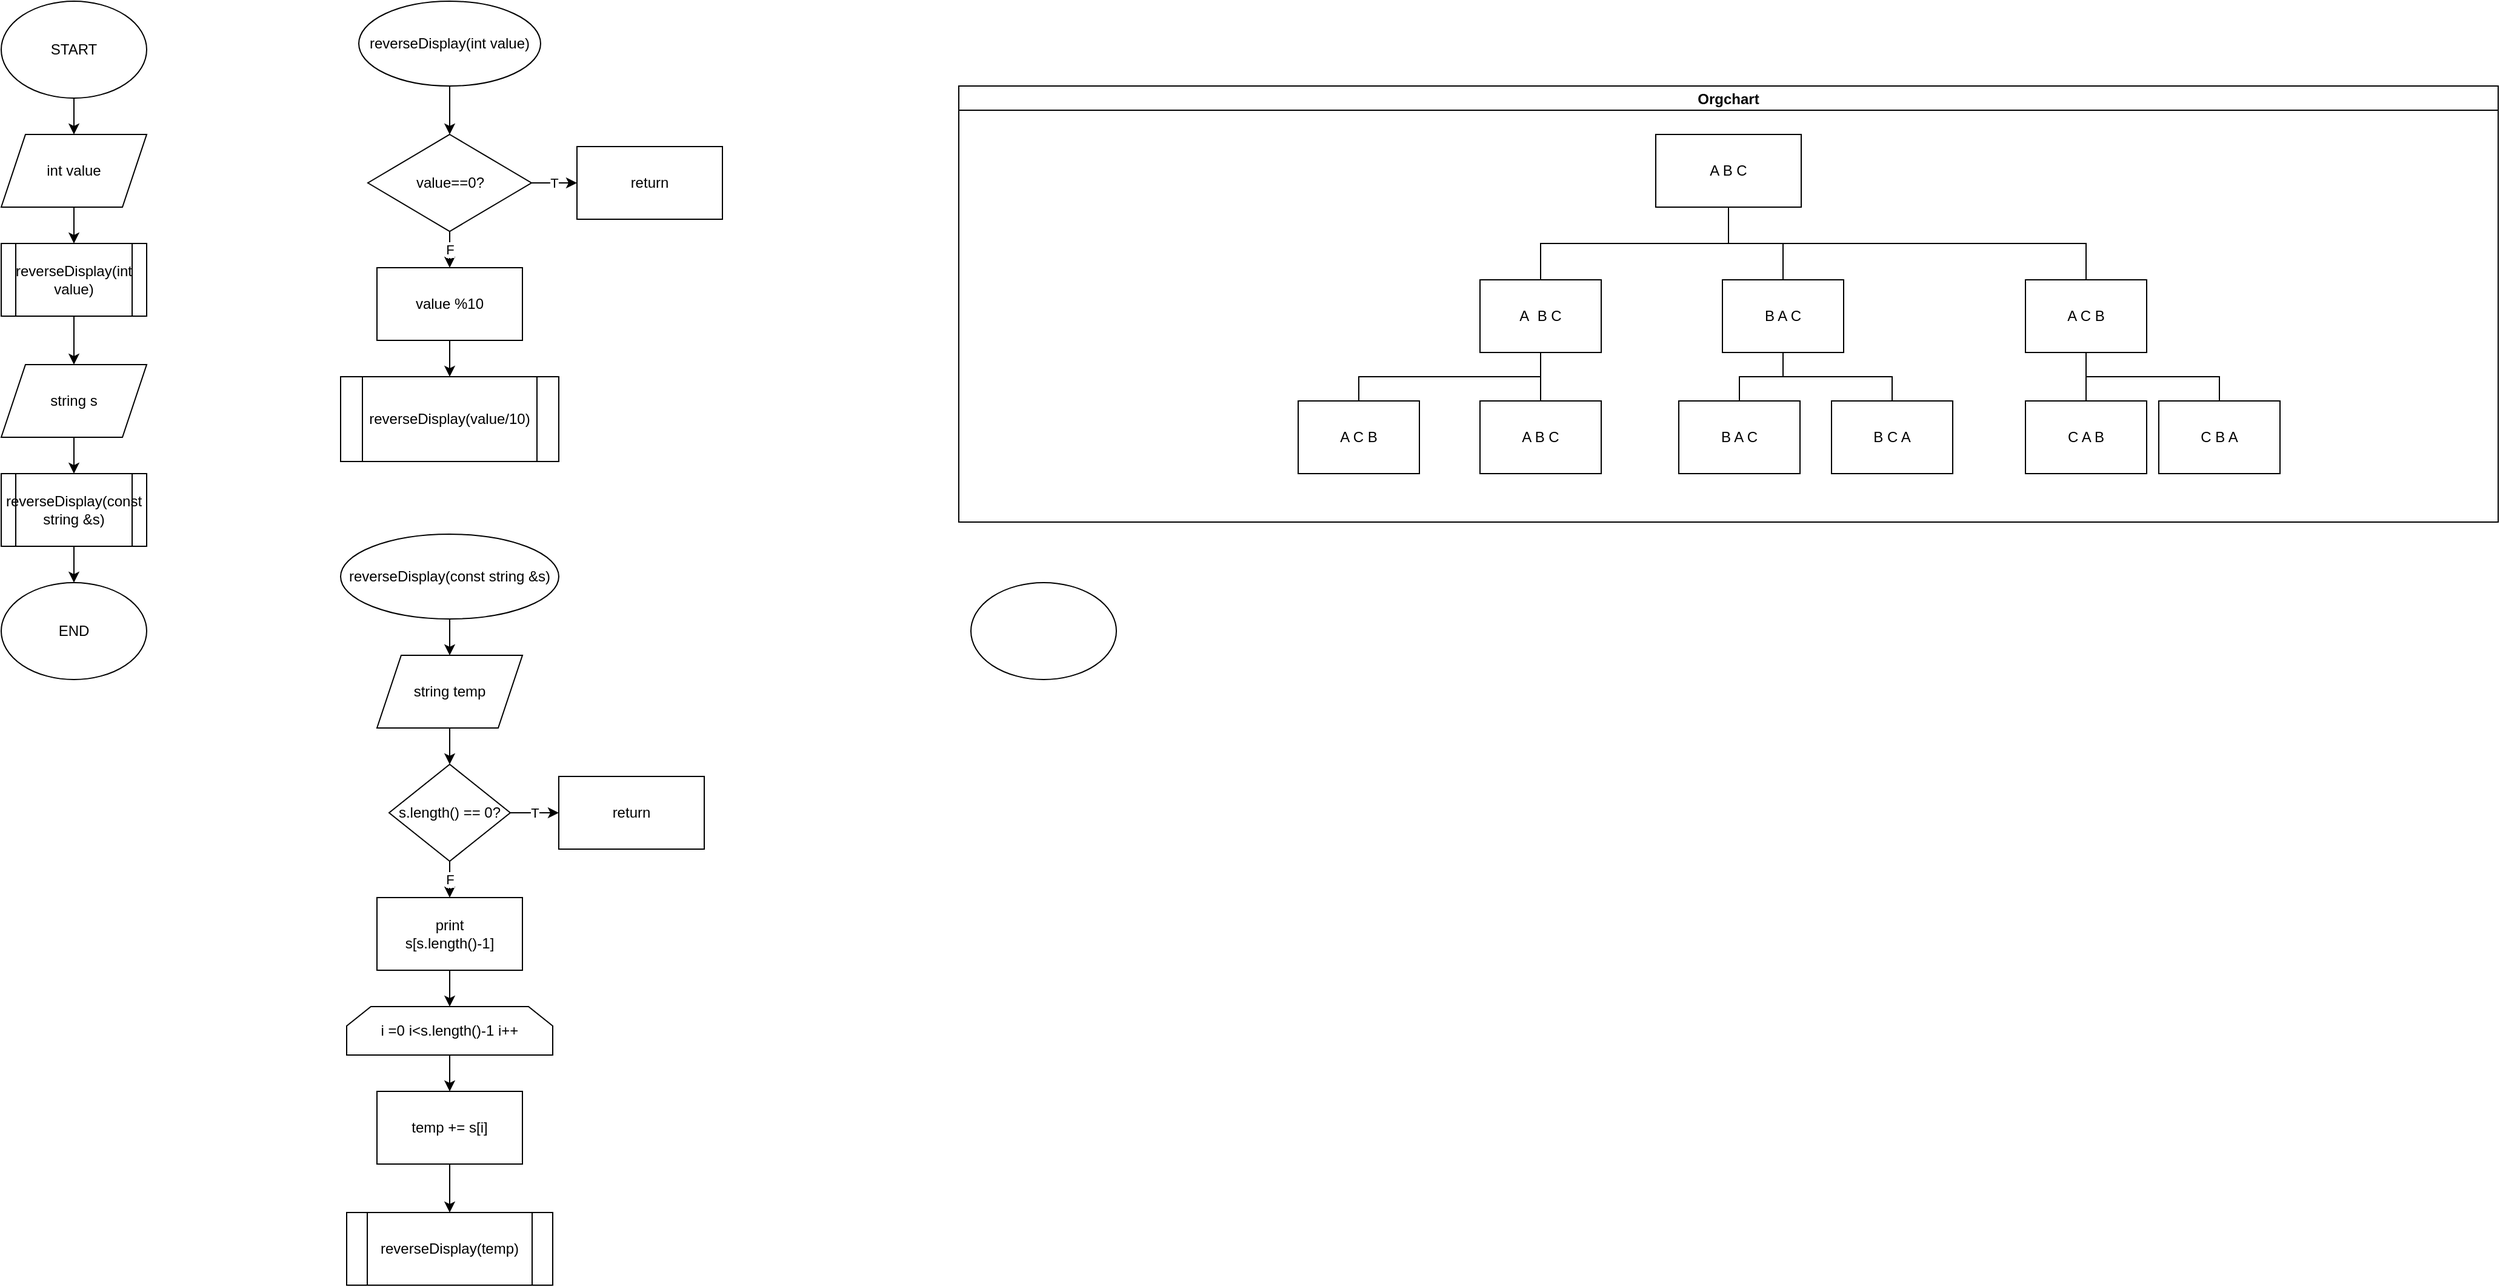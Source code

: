 <mxfile version="19.0.1" type="github">
  <diagram id="C5RBs43oDa-KdzZeNtuy" name="Page-1">
    <mxGraphModel dx="2370" dy="1523" grid="1" gridSize="10" guides="1" tooltips="1" connect="1" arrows="1" fold="1" page="1" pageScale="1" pageWidth="827" pageHeight="1169" math="0" shadow="0">
      <root>
        <mxCell id="WIyWlLk6GJQsqaUBKTNV-0" />
        <mxCell id="WIyWlLk6GJQsqaUBKTNV-1" parent="WIyWlLk6GJQsqaUBKTNV-0" />
        <mxCell id="GurUiTmw81_vaHMGaT-g-2" style="edgeStyle=orthogonalEdgeStyle;rounded=0;orthogonalLoop=1;jettySize=auto;html=1;exitX=0.5;exitY=1;exitDx=0;exitDy=0;entryX=0.5;entryY=0;entryDx=0;entryDy=0;" edge="1" parent="WIyWlLk6GJQsqaUBKTNV-1" source="GurUiTmw81_vaHMGaT-g-0" target="GurUiTmw81_vaHMGaT-g-1">
          <mxGeometry relative="1" as="geometry" />
        </mxCell>
        <mxCell id="GurUiTmw81_vaHMGaT-g-0" value="START" style="ellipse;whiteSpace=wrap;html=1;" vertex="1" parent="WIyWlLk6GJQsqaUBKTNV-1">
          <mxGeometry x="170" y="30" width="120" height="80" as="geometry" />
        </mxCell>
        <mxCell id="GurUiTmw81_vaHMGaT-g-6" style="edgeStyle=orthogonalEdgeStyle;rounded=0;orthogonalLoop=1;jettySize=auto;html=1;exitX=0.5;exitY=1;exitDx=0;exitDy=0;entryX=0.5;entryY=0;entryDx=0;entryDy=0;" edge="1" parent="WIyWlLk6GJQsqaUBKTNV-1" source="GurUiTmw81_vaHMGaT-g-1" target="GurUiTmw81_vaHMGaT-g-4">
          <mxGeometry relative="1" as="geometry" />
        </mxCell>
        <mxCell id="GurUiTmw81_vaHMGaT-g-1" value="int value" style="shape=parallelogram;perimeter=parallelogramPerimeter;whiteSpace=wrap;html=1;fixedSize=1;" vertex="1" parent="WIyWlLk6GJQsqaUBKTNV-1">
          <mxGeometry x="170" y="140" width="120" height="60" as="geometry" />
        </mxCell>
        <mxCell id="GurUiTmw81_vaHMGaT-g-59" style="edgeStyle=orthogonalEdgeStyle;rounded=0;orthogonalLoop=1;jettySize=auto;html=1;exitX=0.5;exitY=1;exitDx=0;exitDy=0;entryX=0.5;entryY=0;entryDx=0;entryDy=0;" edge="1" parent="WIyWlLk6GJQsqaUBKTNV-1" source="GurUiTmw81_vaHMGaT-g-4" target="GurUiTmw81_vaHMGaT-g-25">
          <mxGeometry relative="1" as="geometry" />
        </mxCell>
        <mxCell id="GurUiTmw81_vaHMGaT-g-4" value="reverseDisplay(int value)" style="shape=process;whiteSpace=wrap;html=1;backgroundOutline=1;" vertex="1" parent="WIyWlLk6GJQsqaUBKTNV-1">
          <mxGeometry x="170" y="230" width="120" height="60" as="geometry" />
        </mxCell>
        <mxCell id="GurUiTmw81_vaHMGaT-g-16" value="" style="edgeStyle=orthogonalEdgeStyle;rounded=0;orthogonalLoop=1;jettySize=auto;html=1;" edge="1" parent="WIyWlLk6GJQsqaUBKTNV-1" source="GurUiTmw81_vaHMGaT-g-13" target="GurUiTmw81_vaHMGaT-g-15">
          <mxGeometry relative="1" as="geometry" />
        </mxCell>
        <mxCell id="GurUiTmw81_vaHMGaT-g-13" value="reverseDisplay(int value)" style="ellipse;whiteSpace=wrap;html=1;" vertex="1" parent="WIyWlLk6GJQsqaUBKTNV-1">
          <mxGeometry x="465" y="30" width="150" height="70" as="geometry" />
        </mxCell>
        <mxCell id="GurUiTmw81_vaHMGaT-g-19" value="T" style="edgeStyle=orthogonalEdgeStyle;rounded=0;orthogonalLoop=1;jettySize=auto;html=1;" edge="1" parent="WIyWlLk6GJQsqaUBKTNV-1" source="GurUiTmw81_vaHMGaT-g-15" target="GurUiTmw81_vaHMGaT-g-18">
          <mxGeometry relative="1" as="geometry" />
        </mxCell>
        <mxCell id="GurUiTmw81_vaHMGaT-g-20" value="F" style="edgeStyle=orthogonalEdgeStyle;rounded=0;orthogonalLoop=1;jettySize=auto;html=1;exitX=0.5;exitY=1;exitDx=0;exitDy=0;entryX=0.5;entryY=0;entryDx=0;entryDy=0;" edge="1" parent="WIyWlLk6GJQsqaUBKTNV-1" source="GurUiTmw81_vaHMGaT-g-15" target="GurUiTmw81_vaHMGaT-g-21">
          <mxGeometry relative="1" as="geometry">
            <mxPoint x="540.471" y="260.0" as="targetPoint" />
          </mxGeometry>
        </mxCell>
        <mxCell id="GurUiTmw81_vaHMGaT-g-15" value="value==0?" style="rhombus;whiteSpace=wrap;html=1;" vertex="1" parent="WIyWlLk6GJQsqaUBKTNV-1">
          <mxGeometry x="472.5" y="140" width="135" height="80" as="geometry" />
        </mxCell>
        <mxCell id="GurUiTmw81_vaHMGaT-g-18" value="return" style="whiteSpace=wrap;html=1;" vertex="1" parent="WIyWlLk6GJQsqaUBKTNV-1">
          <mxGeometry x="645" y="150" width="120" height="60" as="geometry" />
        </mxCell>
        <mxCell id="GurUiTmw81_vaHMGaT-g-49" style="edgeStyle=orthogonalEdgeStyle;rounded=0;orthogonalLoop=1;jettySize=auto;html=1;exitX=0.5;exitY=1;exitDx=0;exitDy=0;entryX=0.5;entryY=0;entryDx=0;entryDy=0;" edge="1" parent="WIyWlLk6GJQsqaUBKTNV-1" source="GurUiTmw81_vaHMGaT-g-21" target="GurUiTmw81_vaHMGaT-g-48">
          <mxGeometry relative="1" as="geometry" />
        </mxCell>
        <mxCell id="GurUiTmw81_vaHMGaT-g-21" value="value %10" style="rounded=0;whiteSpace=wrap;html=1;" vertex="1" parent="WIyWlLk6GJQsqaUBKTNV-1">
          <mxGeometry x="480" y="250" width="120" height="60" as="geometry" />
        </mxCell>
        <mxCell id="GurUiTmw81_vaHMGaT-g-29" value="" style="edgeStyle=orthogonalEdgeStyle;rounded=0;orthogonalLoop=1;jettySize=auto;html=1;" edge="1" parent="WIyWlLk6GJQsqaUBKTNV-1" source="GurUiTmw81_vaHMGaT-g-25" target="GurUiTmw81_vaHMGaT-g-28">
          <mxGeometry relative="1" as="geometry" />
        </mxCell>
        <mxCell id="GurUiTmw81_vaHMGaT-g-25" value="string s" style="shape=parallelogram;perimeter=parallelogramPerimeter;whiteSpace=wrap;html=1;fixedSize=1;" vertex="1" parent="WIyWlLk6GJQsqaUBKTNV-1">
          <mxGeometry x="170" y="330" width="120" height="60" as="geometry" />
        </mxCell>
        <mxCell id="GurUiTmw81_vaHMGaT-g-31" value="" style="edgeStyle=orthogonalEdgeStyle;rounded=0;orthogonalLoop=1;jettySize=auto;html=1;" edge="1" parent="WIyWlLk6GJQsqaUBKTNV-1" source="GurUiTmw81_vaHMGaT-g-28" target="GurUiTmw81_vaHMGaT-g-30">
          <mxGeometry relative="1" as="geometry" />
        </mxCell>
        <mxCell id="GurUiTmw81_vaHMGaT-g-28" value="reverseDisplay(const string &amp;amp;s)" style="shape=process;whiteSpace=wrap;html=1;backgroundOutline=1;" vertex="1" parent="WIyWlLk6GJQsqaUBKTNV-1">
          <mxGeometry x="170" y="420" width="120" height="60" as="geometry" />
        </mxCell>
        <mxCell id="GurUiTmw81_vaHMGaT-g-30" value="END" style="ellipse;whiteSpace=wrap;html=1;" vertex="1" parent="WIyWlLk6GJQsqaUBKTNV-1">
          <mxGeometry x="170" y="510" width="120" height="80" as="geometry" />
        </mxCell>
        <mxCell id="GurUiTmw81_vaHMGaT-g-36" style="edgeStyle=orthogonalEdgeStyle;rounded=0;orthogonalLoop=1;jettySize=auto;html=1;entryX=0.5;entryY=0;entryDx=0;entryDy=0;" edge="1" parent="WIyWlLk6GJQsqaUBKTNV-1" source="GurUiTmw81_vaHMGaT-g-32" target="GurUiTmw81_vaHMGaT-g-35">
          <mxGeometry relative="1" as="geometry" />
        </mxCell>
        <mxCell id="GurUiTmw81_vaHMGaT-g-32" value="reverseDisplay(const string &amp;amp;s)" style="ellipse;whiteSpace=wrap;html=1;" vertex="1" parent="WIyWlLk6GJQsqaUBKTNV-1">
          <mxGeometry x="450" y="470" width="180" height="70" as="geometry" />
        </mxCell>
        <mxCell id="GurUiTmw81_vaHMGaT-g-38" value="" style="edgeStyle=orthogonalEdgeStyle;rounded=0;orthogonalLoop=1;jettySize=auto;html=1;" edge="1" parent="WIyWlLk6GJQsqaUBKTNV-1" source="GurUiTmw81_vaHMGaT-g-35" target="GurUiTmw81_vaHMGaT-g-37">
          <mxGeometry relative="1" as="geometry" />
        </mxCell>
        <mxCell id="GurUiTmw81_vaHMGaT-g-35" value="string temp" style="shape=parallelogram;perimeter=parallelogramPerimeter;whiteSpace=wrap;html=1;fixedSize=1;" vertex="1" parent="WIyWlLk6GJQsqaUBKTNV-1">
          <mxGeometry x="480" y="570" width="120" height="60" as="geometry" />
        </mxCell>
        <mxCell id="GurUiTmw81_vaHMGaT-g-41" value="T" style="edgeStyle=orthogonalEdgeStyle;rounded=0;orthogonalLoop=1;jettySize=auto;html=1;" edge="1" parent="WIyWlLk6GJQsqaUBKTNV-1" source="GurUiTmw81_vaHMGaT-g-37" target="GurUiTmw81_vaHMGaT-g-40">
          <mxGeometry relative="1" as="geometry" />
        </mxCell>
        <mxCell id="GurUiTmw81_vaHMGaT-g-51" value="F" style="edgeStyle=orthogonalEdgeStyle;rounded=0;orthogonalLoop=1;jettySize=auto;html=1;exitX=0.5;exitY=1;exitDx=0;exitDy=0;entryX=0.5;entryY=0;entryDx=0;entryDy=0;" edge="1" parent="WIyWlLk6GJQsqaUBKTNV-1" source="GurUiTmw81_vaHMGaT-g-37" target="GurUiTmw81_vaHMGaT-g-50">
          <mxGeometry relative="1" as="geometry" />
        </mxCell>
        <mxCell id="GurUiTmw81_vaHMGaT-g-37" value="s.length() == 0?" style="rhombus;whiteSpace=wrap;html=1;" vertex="1" parent="WIyWlLk6GJQsqaUBKTNV-1">
          <mxGeometry x="490" y="660" width="100" height="80" as="geometry" />
        </mxCell>
        <mxCell id="GurUiTmw81_vaHMGaT-g-40" value="return" style="whiteSpace=wrap;html=1;" vertex="1" parent="WIyWlLk6GJQsqaUBKTNV-1">
          <mxGeometry x="630" y="670" width="120" height="60" as="geometry" />
        </mxCell>
        <mxCell id="GurUiTmw81_vaHMGaT-g-48" value="reverseDisplay(value/10)" style="shape=process;whiteSpace=wrap;html=1;backgroundOutline=1;" vertex="1" parent="WIyWlLk6GJQsqaUBKTNV-1">
          <mxGeometry x="450" y="340" width="180" height="70" as="geometry" />
        </mxCell>
        <mxCell id="GurUiTmw81_vaHMGaT-g-54" style="edgeStyle=orthogonalEdgeStyle;rounded=0;orthogonalLoop=1;jettySize=auto;html=1;exitX=0.5;exitY=1;exitDx=0;exitDy=0;entryX=0.5;entryY=0;entryDx=0;entryDy=0;" edge="1" parent="WIyWlLk6GJQsqaUBKTNV-1" source="GurUiTmw81_vaHMGaT-g-50" target="GurUiTmw81_vaHMGaT-g-52">
          <mxGeometry relative="1" as="geometry" />
        </mxCell>
        <mxCell id="GurUiTmw81_vaHMGaT-g-50" value="print&lt;br&gt;s[s.length()-1]" style="rounded=0;whiteSpace=wrap;html=1;" vertex="1" parent="WIyWlLk6GJQsqaUBKTNV-1">
          <mxGeometry x="480" y="770" width="120" height="60" as="geometry" />
        </mxCell>
        <mxCell id="GurUiTmw81_vaHMGaT-g-56" style="edgeStyle=orthogonalEdgeStyle;rounded=0;orthogonalLoop=1;jettySize=auto;html=1;exitX=0.5;exitY=1;exitDx=0;exitDy=0;entryX=0.5;entryY=0;entryDx=0;entryDy=0;" edge="1" parent="WIyWlLk6GJQsqaUBKTNV-1" source="GurUiTmw81_vaHMGaT-g-52" target="GurUiTmw81_vaHMGaT-g-55">
          <mxGeometry relative="1" as="geometry" />
        </mxCell>
        <mxCell id="GurUiTmw81_vaHMGaT-g-52" value="i =0 i&amp;lt;s.length()-1 i++" style="shape=loopLimit;whiteSpace=wrap;html=1;" vertex="1" parent="WIyWlLk6GJQsqaUBKTNV-1">
          <mxGeometry x="455" y="860" width="170" height="40" as="geometry" />
        </mxCell>
        <mxCell id="GurUiTmw81_vaHMGaT-g-53" style="edgeStyle=orthogonalEdgeStyle;rounded=0;orthogonalLoop=1;jettySize=auto;html=1;exitX=0.5;exitY=1;exitDx=0;exitDy=0;" edge="1" parent="WIyWlLk6GJQsqaUBKTNV-1" source="GurUiTmw81_vaHMGaT-g-52" target="GurUiTmw81_vaHMGaT-g-52">
          <mxGeometry relative="1" as="geometry" />
        </mxCell>
        <mxCell id="GurUiTmw81_vaHMGaT-g-58" style="edgeStyle=orthogonalEdgeStyle;rounded=0;orthogonalLoop=1;jettySize=auto;html=1;exitX=0.5;exitY=1;exitDx=0;exitDy=0;entryX=0.5;entryY=0;entryDx=0;entryDy=0;" edge="1" parent="WIyWlLk6GJQsqaUBKTNV-1" source="GurUiTmw81_vaHMGaT-g-55" target="GurUiTmw81_vaHMGaT-g-57">
          <mxGeometry relative="1" as="geometry" />
        </mxCell>
        <mxCell id="GurUiTmw81_vaHMGaT-g-55" value="temp += s[i]" style="rounded=0;whiteSpace=wrap;html=1;" vertex="1" parent="WIyWlLk6GJQsqaUBKTNV-1">
          <mxGeometry x="480" y="930" width="120" height="60" as="geometry" />
        </mxCell>
        <mxCell id="GurUiTmw81_vaHMGaT-g-57" value="reverseDisplay(temp)" style="shape=process;whiteSpace=wrap;html=1;backgroundOutline=1;" vertex="1" parent="WIyWlLk6GJQsqaUBKTNV-1">
          <mxGeometry x="455" y="1030" width="170" height="60" as="geometry" />
        </mxCell>
        <mxCell id="GurUiTmw81_vaHMGaT-g-76" value="Orgchart" style="swimlane;startSize=20;horizontal=1;containerType=tree;newEdgeStyle={&quot;edgeStyle&quot;:&quot;elbowEdgeStyle&quot;,&quot;startArrow&quot;:&quot;none&quot;,&quot;endArrow&quot;:&quot;none&quot;};" vertex="1" parent="WIyWlLk6GJQsqaUBKTNV-1">
          <mxGeometry x="960" y="100" width="1270" height="360" as="geometry" />
        </mxCell>
        <mxCell id="GurUiTmw81_vaHMGaT-g-77" value="" style="edgeStyle=elbowEdgeStyle;elbow=vertical;startArrow=none;endArrow=none;rounded=0;" edge="1" parent="GurUiTmw81_vaHMGaT-g-76" source="GurUiTmw81_vaHMGaT-g-79" target="GurUiTmw81_vaHMGaT-g-80">
          <mxGeometry relative="1" as="geometry" />
        </mxCell>
        <mxCell id="GurUiTmw81_vaHMGaT-g-78" value="" style="edgeStyle=elbowEdgeStyle;elbow=vertical;startArrow=none;endArrow=none;rounded=0;" edge="1" parent="GurUiTmw81_vaHMGaT-g-76" source="GurUiTmw81_vaHMGaT-g-79" target="GurUiTmw81_vaHMGaT-g-81">
          <mxGeometry relative="1" as="geometry" />
        </mxCell>
        <UserObject label="A B C" treeRoot="1" id="GurUiTmw81_vaHMGaT-g-79">
          <mxCell style="whiteSpace=wrap;html=1;align=center;treeFolding=1;treeMoving=1;newEdgeStyle={&quot;edgeStyle&quot;:&quot;elbowEdgeStyle&quot;,&quot;startArrow&quot;:&quot;none&quot;,&quot;endArrow&quot;:&quot;none&quot;};" vertex="1" parent="GurUiTmw81_vaHMGaT-g-76">
            <mxGeometry x="575" y="40" width="120" height="60" as="geometry" />
          </mxCell>
        </UserObject>
        <mxCell id="GurUiTmw81_vaHMGaT-g-80" value="A&amp;nbsp; B C" style="whiteSpace=wrap;html=1;align=center;verticalAlign=middle;treeFolding=1;treeMoving=1;newEdgeStyle={&quot;edgeStyle&quot;:&quot;elbowEdgeStyle&quot;,&quot;startArrow&quot;:&quot;none&quot;,&quot;endArrow&quot;:&quot;none&quot;};" vertex="1" parent="GurUiTmw81_vaHMGaT-g-76">
          <mxGeometry x="430" y="160" width="100" height="60" as="geometry" />
        </mxCell>
        <mxCell id="GurUiTmw81_vaHMGaT-g-81" value="B A C" style="whiteSpace=wrap;html=1;align=center;verticalAlign=middle;treeFolding=1;treeMoving=1;newEdgeStyle={&quot;edgeStyle&quot;:&quot;elbowEdgeStyle&quot;,&quot;startArrow&quot;:&quot;none&quot;,&quot;endArrow&quot;:&quot;none&quot;};" vertex="1" parent="GurUiTmw81_vaHMGaT-g-76">
          <mxGeometry x="630" y="160" width="100" height="60" as="geometry" />
        </mxCell>
        <mxCell id="GurUiTmw81_vaHMGaT-g-82" value="" style="edgeStyle=elbowEdgeStyle;elbow=vertical;startArrow=none;endArrow=none;rounded=0;" edge="1" target="GurUiTmw81_vaHMGaT-g-83" source="GurUiTmw81_vaHMGaT-g-80" parent="GurUiTmw81_vaHMGaT-g-76">
          <mxGeometry relative="1" as="geometry">
            <mxPoint x="1575" y="210" as="sourcePoint" />
          </mxGeometry>
        </mxCell>
        <mxCell id="GurUiTmw81_vaHMGaT-g-83" value="A C B" style="whiteSpace=wrap;html=1;align=center;verticalAlign=middle;treeFolding=1;treeMoving=1;newEdgeStyle={&quot;edgeStyle&quot;:&quot;elbowEdgeStyle&quot;,&quot;startArrow&quot;:&quot;none&quot;,&quot;endArrow&quot;:&quot;none&quot;};" vertex="1" parent="GurUiTmw81_vaHMGaT-g-76">
          <mxGeometry x="280" y="260" width="100" height="60" as="geometry" />
        </mxCell>
        <mxCell id="GurUiTmw81_vaHMGaT-g-84" value="" style="edgeStyle=elbowEdgeStyle;elbow=vertical;startArrow=none;endArrow=none;rounded=0;" edge="1" target="GurUiTmw81_vaHMGaT-g-85" source="GurUiTmw81_vaHMGaT-g-80" parent="GurUiTmw81_vaHMGaT-g-76">
          <mxGeometry relative="1" as="geometry">
            <mxPoint x="1575" y="210" as="sourcePoint" />
          </mxGeometry>
        </mxCell>
        <mxCell id="GurUiTmw81_vaHMGaT-g-85" value="A B C" style="whiteSpace=wrap;html=1;align=center;verticalAlign=middle;treeFolding=1;treeMoving=1;newEdgeStyle={&quot;edgeStyle&quot;:&quot;elbowEdgeStyle&quot;,&quot;startArrow&quot;:&quot;none&quot;,&quot;endArrow&quot;:&quot;none&quot;};" vertex="1" parent="GurUiTmw81_vaHMGaT-g-76">
          <mxGeometry x="430" y="260" width="100" height="60" as="geometry" />
        </mxCell>
        <mxCell id="GurUiTmw81_vaHMGaT-g-88" value="" style="edgeStyle=elbowEdgeStyle;elbow=vertical;startArrow=none;endArrow=none;rounded=0;" edge="1" target="GurUiTmw81_vaHMGaT-g-89" source="GurUiTmw81_vaHMGaT-g-81" parent="GurUiTmw81_vaHMGaT-g-76">
          <mxGeometry relative="1" as="geometry">
            <mxPoint x="1585" y="210" as="sourcePoint" />
          </mxGeometry>
        </mxCell>
        <mxCell id="GurUiTmw81_vaHMGaT-g-89" value="B A C" style="whiteSpace=wrap;html=1;align=center;verticalAlign=middle;treeFolding=1;treeMoving=1;newEdgeStyle={&quot;edgeStyle&quot;:&quot;elbowEdgeStyle&quot;,&quot;startArrow&quot;:&quot;none&quot;,&quot;endArrow&quot;:&quot;none&quot;};" vertex="1" parent="GurUiTmw81_vaHMGaT-g-76">
          <mxGeometry x="594" y="260" width="100" height="60" as="geometry" />
        </mxCell>
        <mxCell id="GurUiTmw81_vaHMGaT-g-90" value="" style="edgeStyle=elbowEdgeStyle;elbow=vertical;startArrow=none;endArrow=none;rounded=0;" edge="1" target="GurUiTmw81_vaHMGaT-g-91" source="GurUiTmw81_vaHMGaT-g-81" parent="GurUiTmw81_vaHMGaT-g-76">
          <mxGeometry relative="1" as="geometry">
            <mxPoint x="1585" y="210" as="sourcePoint" />
          </mxGeometry>
        </mxCell>
        <mxCell id="GurUiTmw81_vaHMGaT-g-91" value="B C A" style="whiteSpace=wrap;html=1;align=center;verticalAlign=middle;treeFolding=1;treeMoving=1;newEdgeStyle={&quot;edgeStyle&quot;:&quot;elbowEdgeStyle&quot;,&quot;startArrow&quot;:&quot;none&quot;,&quot;endArrow&quot;:&quot;none&quot;};" vertex="1" parent="GurUiTmw81_vaHMGaT-g-76">
          <mxGeometry x="720" y="260" width="100" height="60" as="geometry" />
        </mxCell>
        <mxCell id="GurUiTmw81_vaHMGaT-g-97" value="" style="edgeStyle=elbowEdgeStyle;elbow=vertical;startArrow=none;endArrow=none;rounded=0;" edge="1" target="GurUiTmw81_vaHMGaT-g-98" source="GurUiTmw81_vaHMGaT-g-79" parent="GurUiTmw81_vaHMGaT-g-76">
          <mxGeometry relative="1" as="geometry">
            <mxPoint x="1595" y="200" as="sourcePoint" />
          </mxGeometry>
        </mxCell>
        <mxCell id="GurUiTmw81_vaHMGaT-g-98" value="A C B" style="whiteSpace=wrap;html=1;align=center;verticalAlign=middle;treeFolding=1;treeMoving=1;newEdgeStyle={&quot;edgeStyle&quot;:&quot;elbowEdgeStyle&quot;,&quot;startArrow&quot;:&quot;none&quot;,&quot;endArrow&quot;:&quot;none&quot;};" vertex="1" parent="GurUiTmw81_vaHMGaT-g-76">
          <mxGeometry x="880" y="160" width="100" height="60" as="geometry" />
        </mxCell>
        <mxCell id="GurUiTmw81_vaHMGaT-g-99" value="" style="edgeStyle=elbowEdgeStyle;elbow=vertical;startArrow=none;endArrow=none;rounded=0;" edge="1" target="GurUiTmw81_vaHMGaT-g-100" source="GurUiTmw81_vaHMGaT-g-98" parent="GurUiTmw81_vaHMGaT-g-76">
          <mxGeometry relative="1" as="geometry">
            <mxPoint x="1595" y="200" as="sourcePoint" />
          </mxGeometry>
        </mxCell>
        <mxCell id="GurUiTmw81_vaHMGaT-g-100" value="C A B" style="whiteSpace=wrap;html=1;align=center;verticalAlign=middle;treeFolding=1;treeMoving=1;newEdgeStyle={&quot;edgeStyle&quot;:&quot;elbowEdgeStyle&quot;,&quot;startArrow&quot;:&quot;none&quot;,&quot;endArrow&quot;:&quot;none&quot;};" vertex="1" parent="GurUiTmw81_vaHMGaT-g-76">
          <mxGeometry x="880" y="260" width="100" height="60" as="geometry" />
        </mxCell>
        <mxCell id="GurUiTmw81_vaHMGaT-g-103" value="" style="edgeStyle=elbowEdgeStyle;elbow=vertical;startArrow=none;endArrow=none;rounded=0;" edge="1" target="GurUiTmw81_vaHMGaT-g-104" source="GurUiTmw81_vaHMGaT-g-98" parent="GurUiTmw81_vaHMGaT-g-76">
          <mxGeometry relative="1" as="geometry">
            <mxPoint x="1595" y="200" as="sourcePoint" />
          </mxGeometry>
        </mxCell>
        <mxCell id="GurUiTmw81_vaHMGaT-g-104" value="C B A" style="whiteSpace=wrap;html=1;align=center;verticalAlign=middle;treeFolding=1;treeMoving=1;newEdgeStyle={&quot;edgeStyle&quot;:&quot;elbowEdgeStyle&quot;,&quot;startArrow&quot;:&quot;none&quot;,&quot;endArrow&quot;:&quot;none&quot;};" vertex="1" parent="GurUiTmw81_vaHMGaT-g-76">
          <mxGeometry x="990" y="260" width="100" height="60" as="geometry" />
        </mxCell>
        <mxCell id="GurUiTmw81_vaHMGaT-g-105" value="" style="ellipse;whiteSpace=wrap;html=1;" vertex="1" parent="WIyWlLk6GJQsqaUBKTNV-1">
          <mxGeometry x="970" y="510" width="120" height="80" as="geometry" />
        </mxCell>
      </root>
    </mxGraphModel>
  </diagram>
</mxfile>
